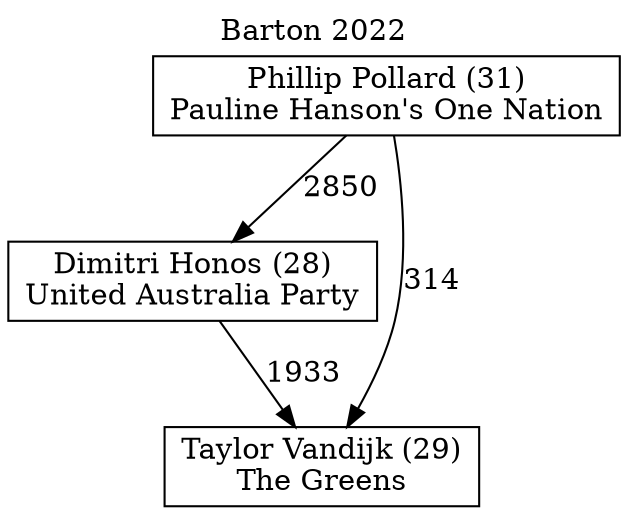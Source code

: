 // House preference flow
digraph "Taylor Vandijk (29)_Barton_2022" {
	graph [label="Barton 2022" labelloc=t mclimit=10]
	node [shape=box]
	"Phillip Pollard (31)" [label="Phillip Pollard (31)
Pauline Hanson's One Nation"]
	"Dimitri Honos (28)" [label="Dimitri Honos (28)
United Australia Party"]
	"Taylor Vandijk (29)" [label="Taylor Vandijk (29)
The Greens"]
	"Dimitri Honos (28)" -> "Taylor Vandijk (29)" [label=1933]
	"Phillip Pollard (31)" -> "Dimitri Honos (28)" [label=2850]
	"Phillip Pollard (31)" -> "Taylor Vandijk (29)" [label=314]
}
